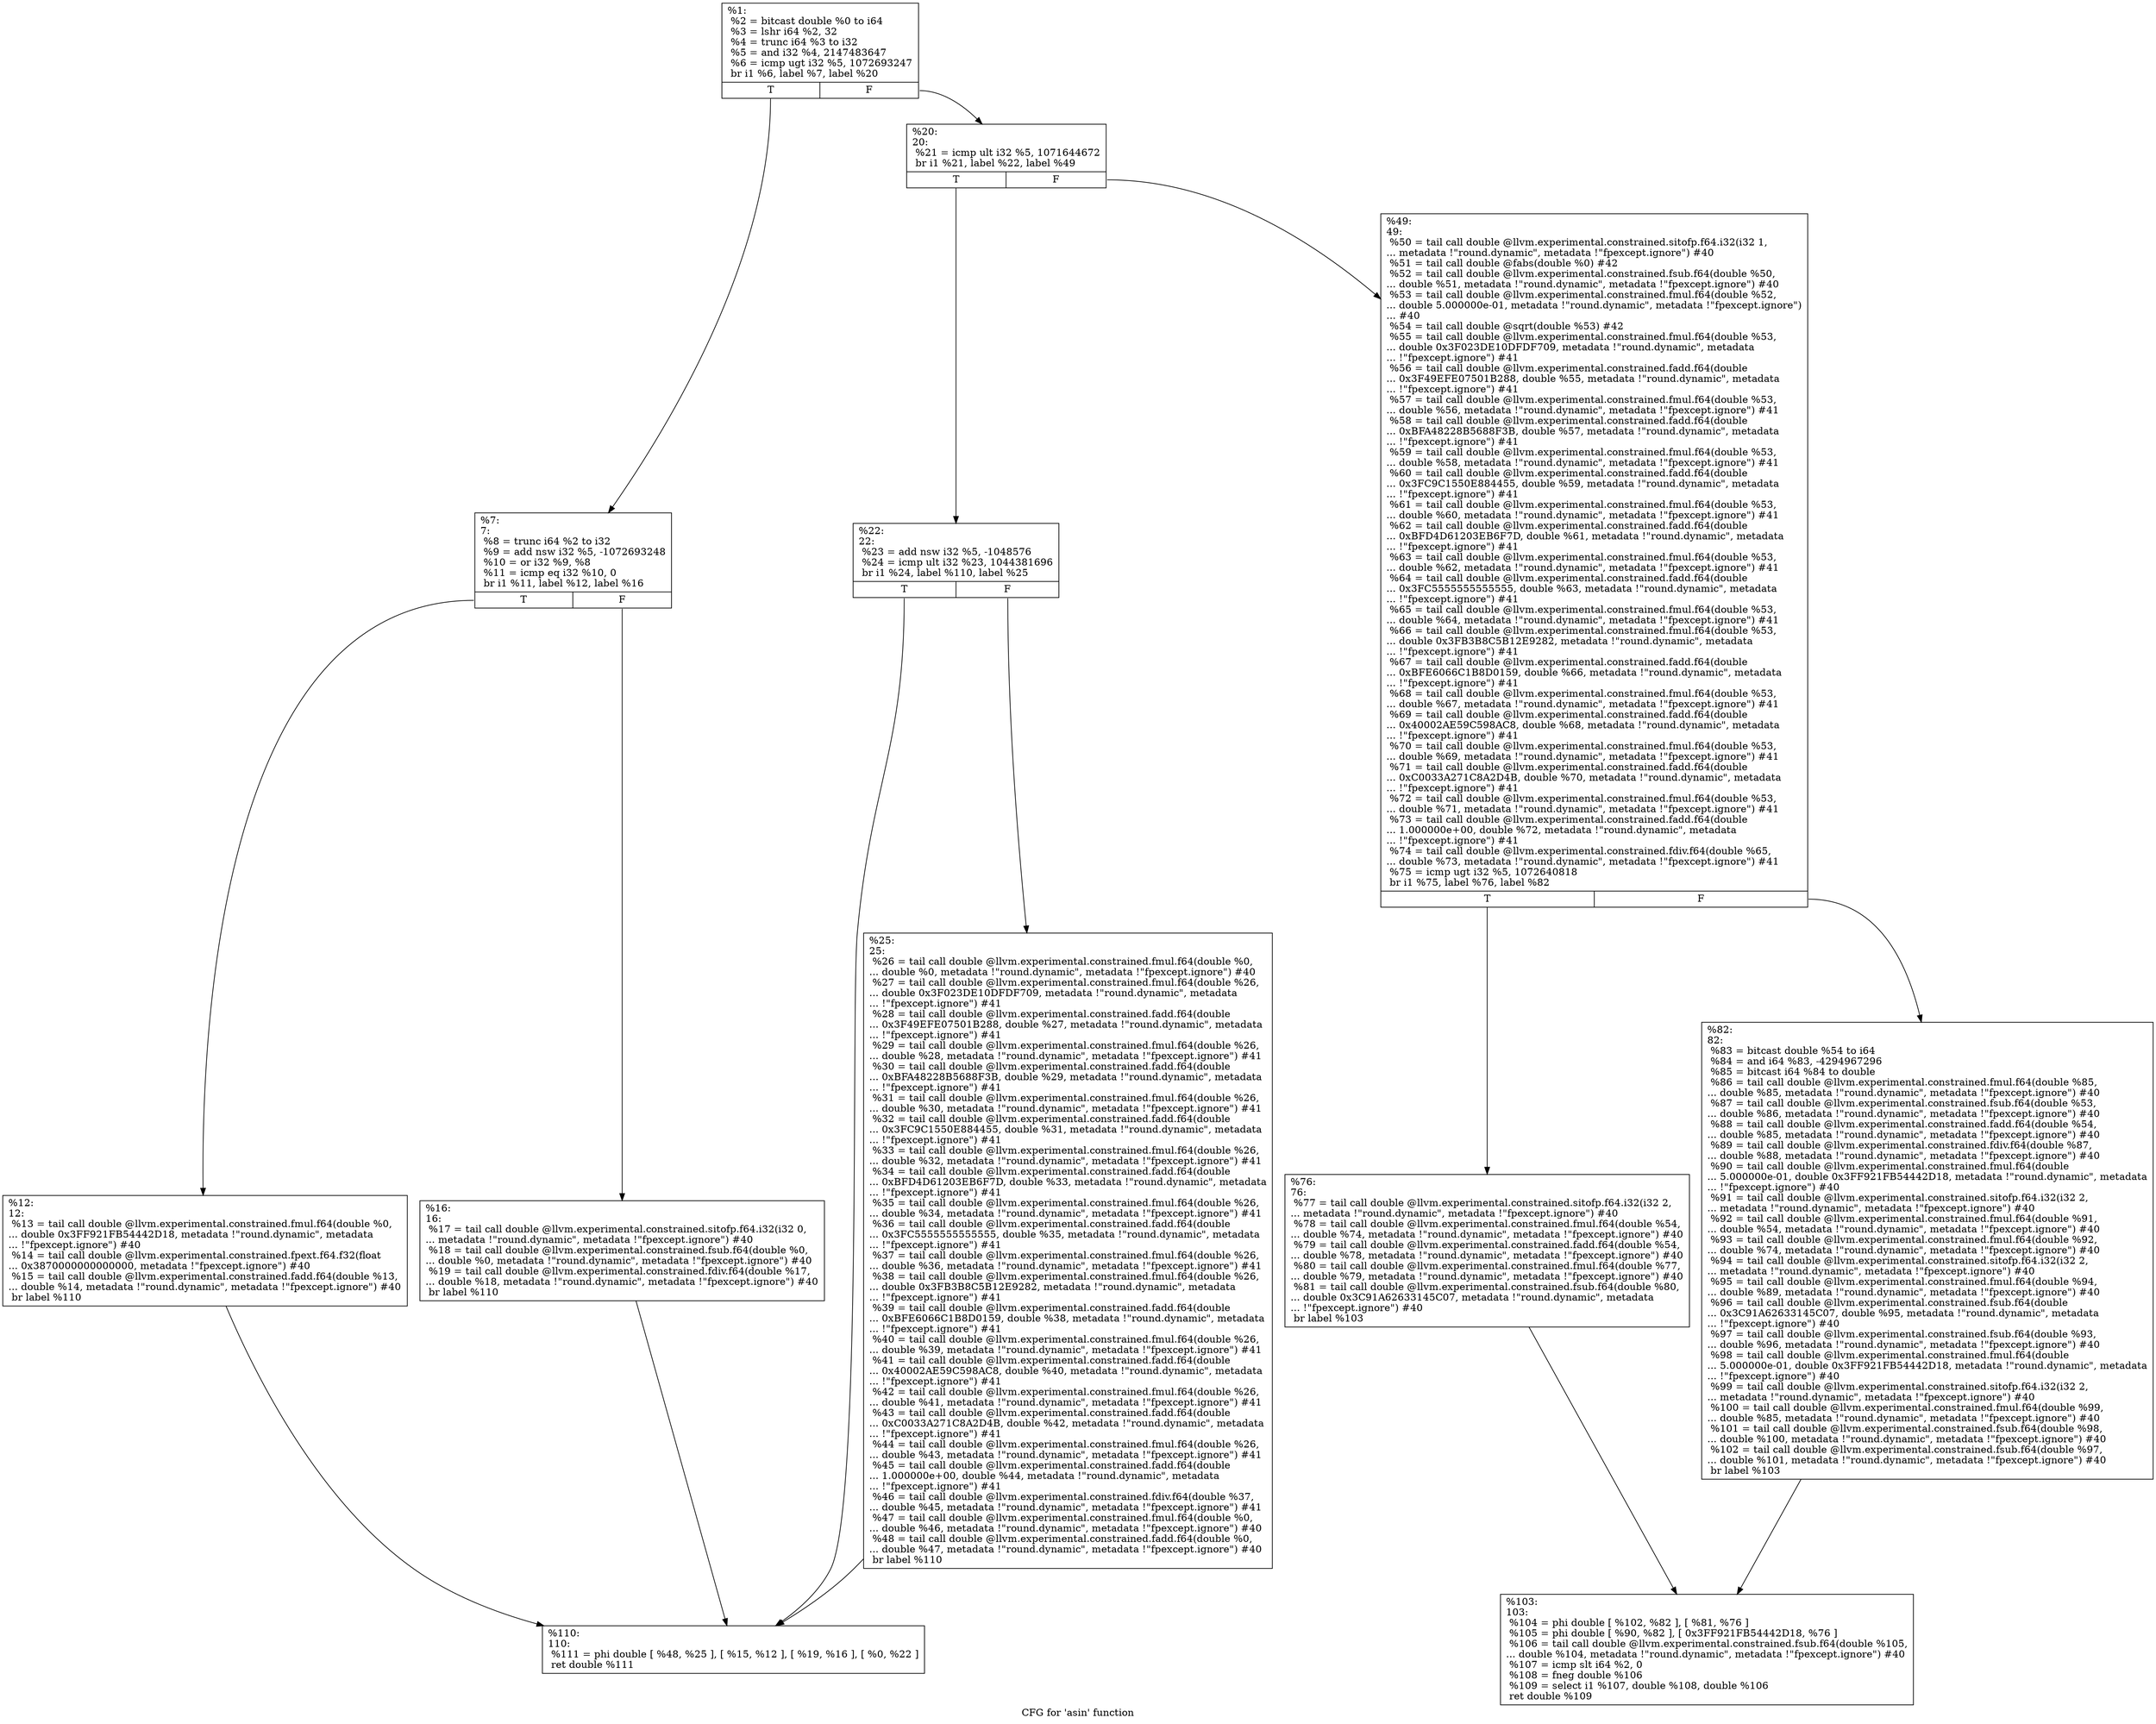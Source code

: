 digraph "CFG for 'asin' function" {
	label="CFG for 'asin' function";

	Node0x1b30730 [shape=record,label="{%1:\l  %2 = bitcast double %0 to i64\l  %3 = lshr i64 %2, 32\l  %4 = trunc i64 %3 to i32\l  %5 = and i32 %4, 2147483647\l  %6 = icmp ugt i32 %5, 1072693247\l  br i1 %6, label %7, label %20\l|{<s0>T|<s1>F}}"];
	Node0x1b30730:s0 -> Node0x1b30780;
	Node0x1b30730:s1 -> Node0x1b30870;
	Node0x1b30780 [shape=record,label="{%7:\l7:                                                \l  %8 = trunc i64 %2 to i32\l  %9 = add nsw i32 %5, -1072693248\l  %10 = or i32 %9, %8\l  %11 = icmp eq i32 %10, 0\l  br i1 %11, label %12, label %16\l|{<s0>T|<s1>F}}"];
	Node0x1b30780:s0 -> Node0x1b307d0;
	Node0x1b30780:s1 -> Node0x1b30820;
	Node0x1b307d0 [shape=record,label="{%12:\l12:                                               \l  %13 = tail call double @llvm.experimental.constrained.fmul.f64(double %0,\l... double 0x3FF921FB54442D18, metadata !\"round.dynamic\", metadata\l... !\"fpexcept.ignore\") #40\l  %14 = tail call double @llvm.experimental.constrained.fpext.f64.f32(float\l... 0x3870000000000000, metadata !\"fpexcept.ignore\") #40\l  %15 = tail call double @llvm.experimental.constrained.fadd.f64(double %13,\l... double %14, metadata !\"round.dynamic\", metadata !\"fpexcept.ignore\") #40\l  br label %110\l}"];
	Node0x1b307d0 -> Node0x1b30aa0;
	Node0x1b30820 [shape=record,label="{%16:\l16:                                               \l  %17 = tail call double @llvm.experimental.constrained.sitofp.f64.i32(i32 0,\l... metadata !\"round.dynamic\", metadata !\"fpexcept.ignore\") #40\l  %18 = tail call double @llvm.experimental.constrained.fsub.f64(double %0,\l... double %0, metadata !\"round.dynamic\", metadata !\"fpexcept.ignore\") #40\l  %19 = tail call double @llvm.experimental.constrained.fdiv.f64(double %17,\l... double %18, metadata !\"round.dynamic\", metadata !\"fpexcept.ignore\") #40\l  br label %110\l}"];
	Node0x1b30820 -> Node0x1b30aa0;
	Node0x1b30870 [shape=record,label="{%20:\l20:                                               \l  %21 = icmp ult i32 %5, 1071644672\l  br i1 %21, label %22, label %49\l|{<s0>T|<s1>F}}"];
	Node0x1b30870:s0 -> Node0x1b308c0;
	Node0x1b30870:s1 -> Node0x1b30960;
	Node0x1b308c0 [shape=record,label="{%22:\l22:                                               \l  %23 = add nsw i32 %5, -1048576\l  %24 = icmp ult i32 %23, 1044381696\l  br i1 %24, label %110, label %25\l|{<s0>T|<s1>F}}"];
	Node0x1b308c0:s0 -> Node0x1b30aa0;
	Node0x1b308c0:s1 -> Node0x1b30910;
	Node0x1b30910 [shape=record,label="{%25:\l25:                                               \l  %26 = tail call double @llvm.experimental.constrained.fmul.f64(double %0,\l... double %0, metadata !\"round.dynamic\", metadata !\"fpexcept.ignore\") #40\l  %27 = tail call double @llvm.experimental.constrained.fmul.f64(double %26,\l... double 0x3F023DE10DFDF709, metadata !\"round.dynamic\", metadata\l... !\"fpexcept.ignore\") #41\l  %28 = tail call double @llvm.experimental.constrained.fadd.f64(double\l... 0x3F49EFE07501B288, double %27, metadata !\"round.dynamic\", metadata\l... !\"fpexcept.ignore\") #41\l  %29 = tail call double @llvm.experimental.constrained.fmul.f64(double %26,\l... double %28, metadata !\"round.dynamic\", metadata !\"fpexcept.ignore\") #41\l  %30 = tail call double @llvm.experimental.constrained.fadd.f64(double\l... 0xBFA48228B5688F3B, double %29, metadata !\"round.dynamic\", metadata\l... !\"fpexcept.ignore\") #41\l  %31 = tail call double @llvm.experimental.constrained.fmul.f64(double %26,\l... double %30, metadata !\"round.dynamic\", metadata !\"fpexcept.ignore\") #41\l  %32 = tail call double @llvm.experimental.constrained.fadd.f64(double\l... 0x3FC9C1550E884455, double %31, metadata !\"round.dynamic\", metadata\l... !\"fpexcept.ignore\") #41\l  %33 = tail call double @llvm.experimental.constrained.fmul.f64(double %26,\l... double %32, metadata !\"round.dynamic\", metadata !\"fpexcept.ignore\") #41\l  %34 = tail call double @llvm.experimental.constrained.fadd.f64(double\l... 0xBFD4D61203EB6F7D, double %33, metadata !\"round.dynamic\", metadata\l... !\"fpexcept.ignore\") #41\l  %35 = tail call double @llvm.experimental.constrained.fmul.f64(double %26,\l... double %34, metadata !\"round.dynamic\", metadata !\"fpexcept.ignore\") #41\l  %36 = tail call double @llvm.experimental.constrained.fadd.f64(double\l... 0x3FC5555555555555, double %35, metadata !\"round.dynamic\", metadata\l... !\"fpexcept.ignore\") #41\l  %37 = tail call double @llvm.experimental.constrained.fmul.f64(double %26,\l... double %36, metadata !\"round.dynamic\", metadata !\"fpexcept.ignore\") #41\l  %38 = tail call double @llvm.experimental.constrained.fmul.f64(double %26,\l... double 0x3FB3B8C5B12E9282, metadata !\"round.dynamic\", metadata\l... !\"fpexcept.ignore\") #41\l  %39 = tail call double @llvm.experimental.constrained.fadd.f64(double\l... 0xBFE6066C1B8D0159, double %38, metadata !\"round.dynamic\", metadata\l... !\"fpexcept.ignore\") #41\l  %40 = tail call double @llvm.experimental.constrained.fmul.f64(double %26,\l... double %39, metadata !\"round.dynamic\", metadata !\"fpexcept.ignore\") #41\l  %41 = tail call double @llvm.experimental.constrained.fadd.f64(double\l... 0x40002AE59C598AC8, double %40, metadata !\"round.dynamic\", metadata\l... !\"fpexcept.ignore\") #41\l  %42 = tail call double @llvm.experimental.constrained.fmul.f64(double %26,\l... double %41, metadata !\"round.dynamic\", metadata !\"fpexcept.ignore\") #41\l  %43 = tail call double @llvm.experimental.constrained.fadd.f64(double\l... 0xC0033A271C8A2D4B, double %42, metadata !\"round.dynamic\", metadata\l... !\"fpexcept.ignore\") #41\l  %44 = tail call double @llvm.experimental.constrained.fmul.f64(double %26,\l... double %43, metadata !\"round.dynamic\", metadata !\"fpexcept.ignore\") #41\l  %45 = tail call double @llvm.experimental.constrained.fadd.f64(double\l... 1.000000e+00, double %44, metadata !\"round.dynamic\", metadata\l... !\"fpexcept.ignore\") #41\l  %46 = tail call double @llvm.experimental.constrained.fdiv.f64(double %37,\l... double %45, metadata !\"round.dynamic\", metadata !\"fpexcept.ignore\") #41\l  %47 = tail call double @llvm.experimental.constrained.fmul.f64(double %0,\l... double %46, metadata !\"round.dynamic\", metadata !\"fpexcept.ignore\") #40\l  %48 = tail call double @llvm.experimental.constrained.fadd.f64(double %0,\l... double %47, metadata !\"round.dynamic\", metadata !\"fpexcept.ignore\") #40\l  br label %110\l}"];
	Node0x1b30910 -> Node0x1b30aa0;
	Node0x1b30960 [shape=record,label="{%49:\l49:                                               \l  %50 = tail call double @llvm.experimental.constrained.sitofp.f64.i32(i32 1,\l... metadata !\"round.dynamic\", metadata !\"fpexcept.ignore\") #40\l  %51 = tail call double @fabs(double %0) #42\l  %52 = tail call double @llvm.experimental.constrained.fsub.f64(double %50,\l... double %51, metadata !\"round.dynamic\", metadata !\"fpexcept.ignore\") #40\l  %53 = tail call double @llvm.experimental.constrained.fmul.f64(double %52,\l... double 5.000000e-01, metadata !\"round.dynamic\", metadata !\"fpexcept.ignore\")\l... #40\l  %54 = tail call double @sqrt(double %53) #42\l  %55 = tail call double @llvm.experimental.constrained.fmul.f64(double %53,\l... double 0x3F023DE10DFDF709, metadata !\"round.dynamic\", metadata\l... !\"fpexcept.ignore\") #41\l  %56 = tail call double @llvm.experimental.constrained.fadd.f64(double\l... 0x3F49EFE07501B288, double %55, metadata !\"round.dynamic\", metadata\l... !\"fpexcept.ignore\") #41\l  %57 = tail call double @llvm.experimental.constrained.fmul.f64(double %53,\l... double %56, metadata !\"round.dynamic\", metadata !\"fpexcept.ignore\") #41\l  %58 = tail call double @llvm.experimental.constrained.fadd.f64(double\l... 0xBFA48228B5688F3B, double %57, metadata !\"round.dynamic\", metadata\l... !\"fpexcept.ignore\") #41\l  %59 = tail call double @llvm.experimental.constrained.fmul.f64(double %53,\l... double %58, metadata !\"round.dynamic\", metadata !\"fpexcept.ignore\") #41\l  %60 = tail call double @llvm.experimental.constrained.fadd.f64(double\l... 0x3FC9C1550E884455, double %59, metadata !\"round.dynamic\", metadata\l... !\"fpexcept.ignore\") #41\l  %61 = tail call double @llvm.experimental.constrained.fmul.f64(double %53,\l... double %60, metadata !\"round.dynamic\", metadata !\"fpexcept.ignore\") #41\l  %62 = tail call double @llvm.experimental.constrained.fadd.f64(double\l... 0xBFD4D61203EB6F7D, double %61, metadata !\"round.dynamic\", metadata\l... !\"fpexcept.ignore\") #41\l  %63 = tail call double @llvm.experimental.constrained.fmul.f64(double %53,\l... double %62, metadata !\"round.dynamic\", metadata !\"fpexcept.ignore\") #41\l  %64 = tail call double @llvm.experimental.constrained.fadd.f64(double\l... 0x3FC5555555555555, double %63, metadata !\"round.dynamic\", metadata\l... !\"fpexcept.ignore\") #41\l  %65 = tail call double @llvm.experimental.constrained.fmul.f64(double %53,\l... double %64, metadata !\"round.dynamic\", metadata !\"fpexcept.ignore\") #41\l  %66 = tail call double @llvm.experimental.constrained.fmul.f64(double %53,\l... double 0x3FB3B8C5B12E9282, metadata !\"round.dynamic\", metadata\l... !\"fpexcept.ignore\") #41\l  %67 = tail call double @llvm.experimental.constrained.fadd.f64(double\l... 0xBFE6066C1B8D0159, double %66, metadata !\"round.dynamic\", metadata\l... !\"fpexcept.ignore\") #41\l  %68 = tail call double @llvm.experimental.constrained.fmul.f64(double %53,\l... double %67, metadata !\"round.dynamic\", metadata !\"fpexcept.ignore\") #41\l  %69 = tail call double @llvm.experimental.constrained.fadd.f64(double\l... 0x40002AE59C598AC8, double %68, metadata !\"round.dynamic\", metadata\l... !\"fpexcept.ignore\") #41\l  %70 = tail call double @llvm.experimental.constrained.fmul.f64(double %53,\l... double %69, metadata !\"round.dynamic\", metadata !\"fpexcept.ignore\") #41\l  %71 = tail call double @llvm.experimental.constrained.fadd.f64(double\l... 0xC0033A271C8A2D4B, double %70, metadata !\"round.dynamic\", metadata\l... !\"fpexcept.ignore\") #41\l  %72 = tail call double @llvm.experimental.constrained.fmul.f64(double %53,\l... double %71, metadata !\"round.dynamic\", metadata !\"fpexcept.ignore\") #41\l  %73 = tail call double @llvm.experimental.constrained.fadd.f64(double\l... 1.000000e+00, double %72, metadata !\"round.dynamic\", metadata\l... !\"fpexcept.ignore\") #41\l  %74 = tail call double @llvm.experimental.constrained.fdiv.f64(double %65,\l... double %73, metadata !\"round.dynamic\", metadata !\"fpexcept.ignore\") #41\l  %75 = icmp ugt i32 %5, 1072640818\l  br i1 %75, label %76, label %82\l|{<s0>T|<s1>F}}"];
	Node0x1b30960:s0 -> Node0x1b309b0;
	Node0x1b30960:s1 -> Node0x1b30a00;
	Node0x1b309b0 [shape=record,label="{%76:\l76:                                               \l  %77 = tail call double @llvm.experimental.constrained.sitofp.f64.i32(i32 2,\l... metadata !\"round.dynamic\", metadata !\"fpexcept.ignore\") #40\l  %78 = tail call double @llvm.experimental.constrained.fmul.f64(double %54,\l... double %74, metadata !\"round.dynamic\", metadata !\"fpexcept.ignore\") #40\l  %79 = tail call double @llvm.experimental.constrained.fadd.f64(double %54,\l... double %78, metadata !\"round.dynamic\", metadata !\"fpexcept.ignore\") #40\l  %80 = tail call double @llvm.experimental.constrained.fmul.f64(double %77,\l... double %79, metadata !\"round.dynamic\", metadata !\"fpexcept.ignore\") #40\l  %81 = tail call double @llvm.experimental.constrained.fsub.f64(double %80,\l... double 0x3C91A62633145C07, metadata !\"round.dynamic\", metadata\l... !\"fpexcept.ignore\") #40\l  br label %103\l}"];
	Node0x1b309b0 -> Node0x1b30a50;
	Node0x1b30a00 [shape=record,label="{%82:\l82:                                               \l  %83 = bitcast double %54 to i64\l  %84 = and i64 %83, -4294967296\l  %85 = bitcast i64 %84 to double\l  %86 = tail call double @llvm.experimental.constrained.fmul.f64(double %85,\l... double %85, metadata !\"round.dynamic\", metadata !\"fpexcept.ignore\") #40\l  %87 = tail call double @llvm.experimental.constrained.fsub.f64(double %53,\l... double %86, metadata !\"round.dynamic\", metadata !\"fpexcept.ignore\") #40\l  %88 = tail call double @llvm.experimental.constrained.fadd.f64(double %54,\l... double %85, metadata !\"round.dynamic\", metadata !\"fpexcept.ignore\") #40\l  %89 = tail call double @llvm.experimental.constrained.fdiv.f64(double %87,\l... double %88, metadata !\"round.dynamic\", metadata !\"fpexcept.ignore\") #40\l  %90 = tail call double @llvm.experimental.constrained.fmul.f64(double\l... 5.000000e-01, double 0x3FF921FB54442D18, metadata !\"round.dynamic\", metadata\l... !\"fpexcept.ignore\") #40\l  %91 = tail call double @llvm.experimental.constrained.sitofp.f64.i32(i32 2,\l... metadata !\"round.dynamic\", metadata !\"fpexcept.ignore\") #40\l  %92 = tail call double @llvm.experimental.constrained.fmul.f64(double %91,\l... double %54, metadata !\"round.dynamic\", metadata !\"fpexcept.ignore\") #40\l  %93 = tail call double @llvm.experimental.constrained.fmul.f64(double %92,\l... double %74, metadata !\"round.dynamic\", metadata !\"fpexcept.ignore\") #40\l  %94 = tail call double @llvm.experimental.constrained.sitofp.f64.i32(i32 2,\l... metadata !\"round.dynamic\", metadata !\"fpexcept.ignore\") #40\l  %95 = tail call double @llvm.experimental.constrained.fmul.f64(double %94,\l... double %89, metadata !\"round.dynamic\", metadata !\"fpexcept.ignore\") #40\l  %96 = tail call double @llvm.experimental.constrained.fsub.f64(double\l... 0x3C91A62633145C07, double %95, metadata !\"round.dynamic\", metadata\l... !\"fpexcept.ignore\") #40\l  %97 = tail call double @llvm.experimental.constrained.fsub.f64(double %93,\l... double %96, metadata !\"round.dynamic\", metadata !\"fpexcept.ignore\") #40\l  %98 = tail call double @llvm.experimental.constrained.fmul.f64(double\l... 5.000000e-01, double 0x3FF921FB54442D18, metadata !\"round.dynamic\", metadata\l... !\"fpexcept.ignore\") #40\l  %99 = tail call double @llvm.experimental.constrained.sitofp.f64.i32(i32 2,\l... metadata !\"round.dynamic\", metadata !\"fpexcept.ignore\") #40\l  %100 = tail call double @llvm.experimental.constrained.fmul.f64(double %99,\l... double %85, metadata !\"round.dynamic\", metadata !\"fpexcept.ignore\") #40\l  %101 = tail call double @llvm.experimental.constrained.fsub.f64(double %98,\l... double %100, metadata !\"round.dynamic\", metadata !\"fpexcept.ignore\") #40\l  %102 = tail call double @llvm.experimental.constrained.fsub.f64(double %97,\l... double %101, metadata !\"round.dynamic\", metadata !\"fpexcept.ignore\") #40\l  br label %103\l}"];
	Node0x1b30a00 -> Node0x1b30a50;
	Node0x1b30a50 [shape=record,label="{%103:\l103:                                              \l  %104 = phi double [ %102, %82 ], [ %81, %76 ]\l  %105 = phi double [ %90, %82 ], [ 0x3FF921FB54442D18, %76 ]\l  %106 = tail call double @llvm.experimental.constrained.fsub.f64(double %105,\l... double %104, metadata !\"round.dynamic\", metadata !\"fpexcept.ignore\") #40\l  %107 = icmp slt i64 %2, 0\l  %108 = fneg double %106\l  %109 = select i1 %107, double %108, double %106\l  ret double %109\l}"];
	Node0x1b30aa0 [shape=record,label="{%110:\l110:                                              \l  %111 = phi double [ %48, %25 ], [ %15, %12 ], [ %19, %16 ], [ %0, %22 ]\l  ret double %111\l}"];
}
